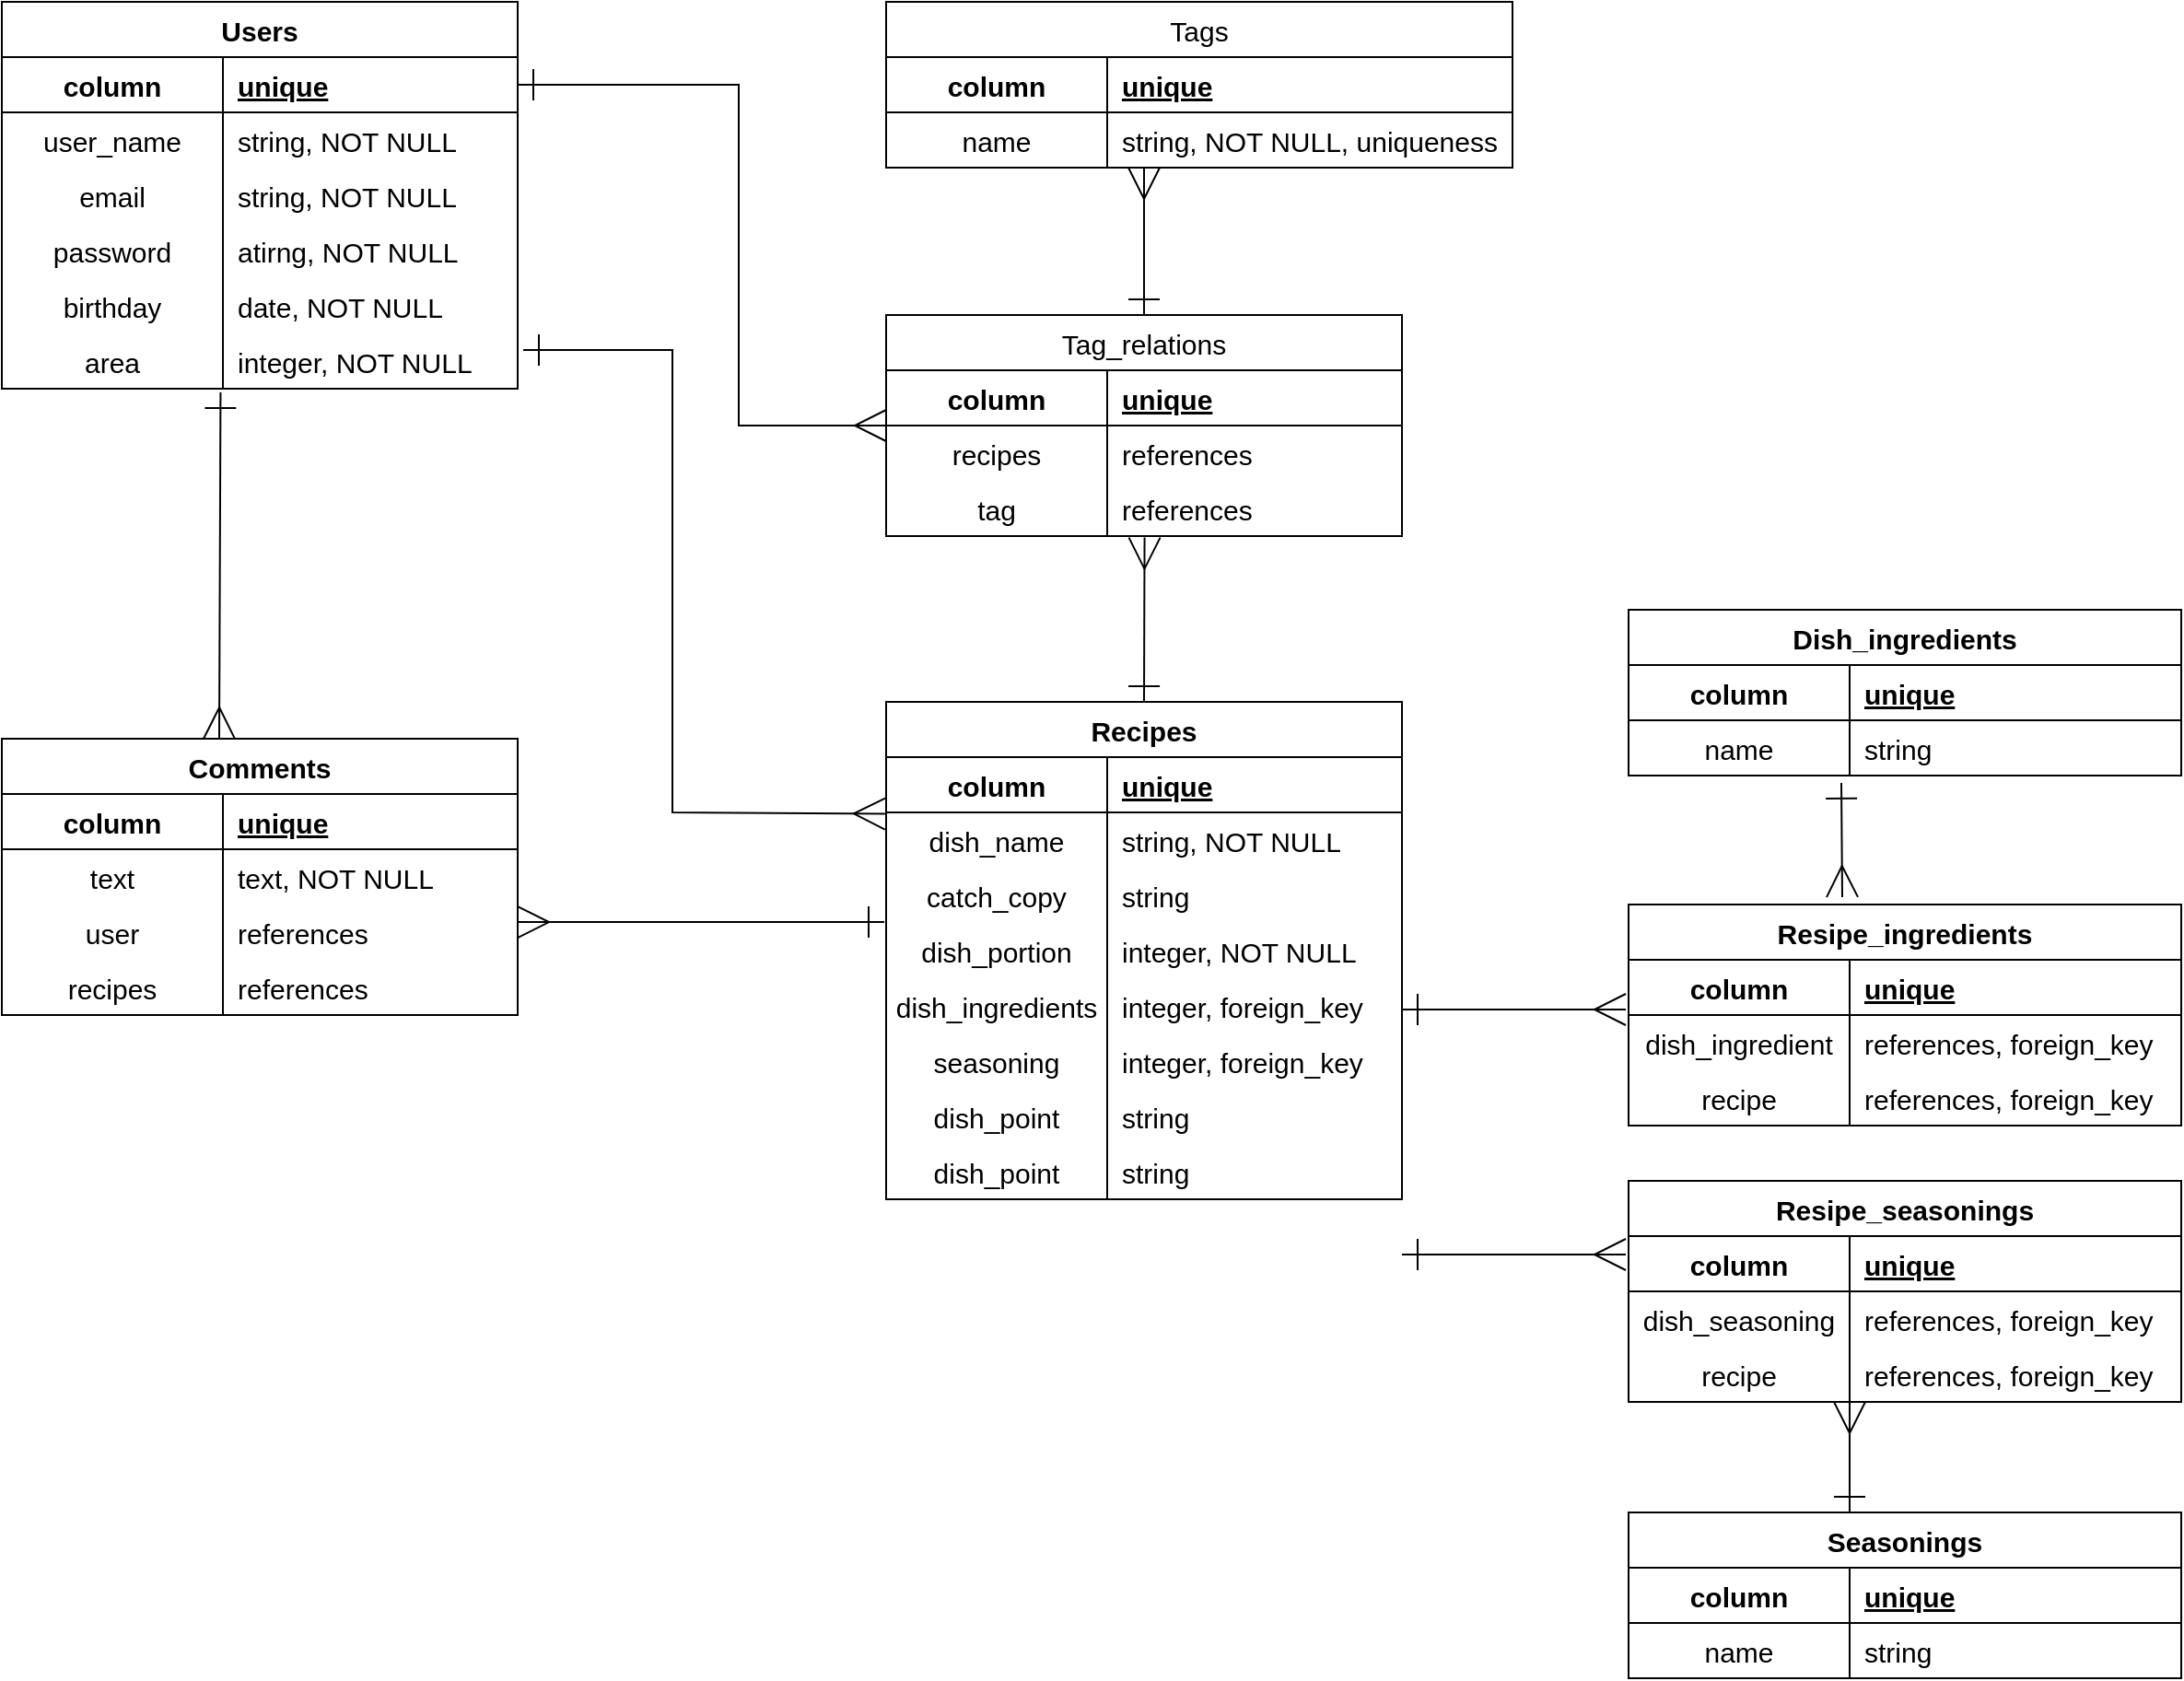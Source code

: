 <mxfile version="14.2.4" type="embed">
    <diagram id="8XEzvzfk6UKBmJ3J6BG-" name="ページ1">
        <mxGraphModel dx="1563" dy="1021" grid="1" gridSize="10" guides="1" tooltips="1" connect="1" arrows="1" fold="1" page="1" pageScale="1" pageWidth="827" pageHeight="1169" math="0" shadow="0">
            <root>
                <mxCell id="0"/>
                <mxCell id="1" parent="0"/>
                <mxCell id="2" value="Users" style="shape=table;startSize=30;container=1;collapsible=1;childLayout=tableLayout;fixedRows=1;rowLines=0;fontStyle=1;align=center;resizeLast=1;fontSize=15;" parent="1" vertex="1">
                    <mxGeometry x="7" y="50" width="280" height="210" as="geometry">
                        <mxRectangle y="40" width="60" height="30" as="alternateBounds"/>
                    </mxGeometry>
                </mxCell>
                <mxCell id="3" value="" style="shape=partialRectangle;collapsible=0;dropTarget=0;pointerEvents=0;fillColor=none;top=0;left=0;bottom=1;right=0;points=[[0,0.5],[1,0.5]];portConstraint=eastwest;" parent="2" vertex="1">
                    <mxGeometry y="30" width="280" height="30" as="geometry"/>
                </mxCell>
                <mxCell id="4" value="column" style="shape=partialRectangle;connectable=0;fillColor=none;top=0;left=0;bottom=0;right=0;fontStyle=1;overflow=hidden;fontSize=15;" parent="3" vertex="1">
                    <mxGeometry width="120" height="30" as="geometry"/>
                </mxCell>
                <mxCell id="5" value="unique" style="shape=partialRectangle;connectable=0;fillColor=none;top=0;left=0;bottom=0;right=0;align=left;spacingLeft=6;fontStyle=5;overflow=hidden;fontSize=15;" parent="3" vertex="1">
                    <mxGeometry x="120" width="160" height="30" as="geometry"/>
                </mxCell>
                <mxCell id="9" value="" style="shape=partialRectangle;collapsible=0;dropTarget=0;pointerEvents=0;fillColor=none;top=0;left=0;bottom=0;right=0;points=[[0,0.5],[1,0.5]];portConstraint=eastwest;" parent="2" vertex="1">
                    <mxGeometry y="60" width="280" height="30" as="geometry"/>
                </mxCell>
                <mxCell id="10" value="user_name" style="shape=partialRectangle;connectable=0;fillColor=none;top=0;left=0;bottom=0;right=0;editable=1;overflow=hidden;fontSize=15;labelPosition=center;verticalLabelPosition=middle;align=center;verticalAlign=middle;" parent="9" vertex="1">
                    <mxGeometry width="120" height="30" as="geometry"/>
                </mxCell>
                <mxCell id="11" value="string, NOT NULL" style="shape=partialRectangle;connectable=0;fillColor=none;top=0;left=0;bottom=0;right=0;align=left;spacingLeft=6;overflow=hidden;fontSize=15;" parent="9" vertex="1">
                    <mxGeometry x="120" width="160" height="30" as="geometry"/>
                </mxCell>
                <mxCell id="12" value="" style="shape=partialRectangle;collapsible=0;dropTarget=0;pointerEvents=0;fillColor=none;top=0;left=0;bottom=0;right=0;points=[[0,0.5],[1,0.5]];portConstraint=eastwest;" parent="2" vertex="1">
                    <mxGeometry y="90" width="280" height="30" as="geometry"/>
                </mxCell>
                <mxCell id="13" value="email" style="shape=partialRectangle;connectable=0;fillColor=none;top=0;left=0;bottom=0;right=0;editable=1;overflow=hidden;fontSize=15;labelPosition=center;verticalLabelPosition=middle;align=center;verticalAlign=middle;" parent="12" vertex="1">
                    <mxGeometry width="120" height="30" as="geometry"/>
                </mxCell>
                <mxCell id="14" value="string, NOT NULL" style="shape=partialRectangle;connectable=0;fillColor=none;top=0;left=0;bottom=0;right=0;align=left;spacingLeft=6;overflow=hidden;fontSize=15;" parent="12" vertex="1">
                    <mxGeometry x="120" width="160" height="30" as="geometry"/>
                </mxCell>
                <mxCell id="6" value="" style="shape=partialRectangle;collapsible=0;dropTarget=0;pointerEvents=0;fillColor=none;top=0;left=0;bottom=0;right=0;points=[[0,0.5],[1,0.5]];portConstraint=eastwest;" parent="2" vertex="1">
                    <mxGeometry y="120" width="280" height="30" as="geometry"/>
                </mxCell>
                <mxCell id="7" value="password" style="shape=partialRectangle;connectable=0;fillColor=none;top=0;left=0;bottom=0;right=0;editable=1;overflow=hidden;fontSize=15;labelPosition=center;verticalLabelPosition=middle;align=center;verticalAlign=middle;" parent="6" vertex="1">
                    <mxGeometry width="120" height="30" as="geometry"/>
                </mxCell>
                <mxCell id="8" value="atirng, NOT NULL" style="shape=partialRectangle;connectable=0;fillColor=none;top=0;left=0;bottom=0;right=0;align=left;spacingLeft=6;overflow=hidden;fontSize=15;" parent="6" vertex="1">
                    <mxGeometry x="120" width="160" height="30" as="geometry"/>
                </mxCell>
                <mxCell id="35" value="" style="shape=partialRectangle;collapsible=0;dropTarget=0;pointerEvents=0;fillColor=none;top=0;left=0;bottom=0;right=0;points=[[0,0.5],[1,0.5]];portConstraint=eastwest;" parent="2" vertex="1">
                    <mxGeometry y="150" width="280" height="30" as="geometry"/>
                </mxCell>
                <mxCell id="36" value="birthday" style="shape=partialRectangle;connectable=0;fillColor=none;top=0;left=0;bottom=0;right=0;editable=1;overflow=hidden;fontSize=15;labelPosition=center;verticalLabelPosition=middle;align=center;verticalAlign=middle;" parent="35" vertex="1">
                    <mxGeometry width="120" height="30" as="geometry"/>
                </mxCell>
                <mxCell id="37" value="date, NOT NULL" style="shape=partialRectangle;connectable=0;fillColor=none;top=0;left=0;bottom=0;right=0;align=left;spacingLeft=6;overflow=hidden;fontSize=15;" parent="35" vertex="1">
                    <mxGeometry x="120" width="160" height="30" as="geometry"/>
                </mxCell>
                <mxCell id="41" value="" style="shape=partialRectangle;collapsible=0;dropTarget=0;pointerEvents=0;fillColor=none;top=0;left=0;bottom=0;right=0;points=[[0,0.5],[1,0.5]];portConstraint=eastwest;" parent="2" vertex="1">
                    <mxGeometry y="180" width="280" height="30" as="geometry"/>
                </mxCell>
                <mxCell id="42" value="area" style="shape=partialRectangle;connectable=0;fillColor=none;top=0;left=0;bottom=0;right=0;editable=1;overflow=hidden;fontSize=15;labelPosition=center;verticalLabelPosition=middle;align=center;verticalAlign=middle;" parent="41" vertex="1">
                    <mxGeometry width="120" height="30" as="geometry"/>
                </mxCell>
                <mxCell id="43" value="integer, NOT NULL" style="shape=partialRectangle;connectable=0;fillColor=none;top=0;left=0;bottom=0;right=0;align=left;spacingLeft=6;overflow=hidden;fontSize=15;" parent="41" vertex="1">
                    <mxGeometry x="120" width="160" height="30" as="geometry"/>
                </mxCell>
                <mxCell id="44" value="Recipes" style="shape=table;startSize=30;container=1;collapsible=1;childLayout=tableLayout;fixedRows=1;rowLines=0;fontStyle=1;align=center;resizeLast=1;fontSize=15;" parent="1" vertex="1">
                    <mxGeometry x="487" y="430" width="280" height="270" as="geometry">
                        <mxRectangle y="40" width="60" height="30" as="alternateBounds"/>
                    </mxGeometry>
                </mxCell>
                <mxCell id="45" value="" style="shape=partialRectangle;collapsible=0;dropTarget=0;pointerEvents=0;fillColor=none;top=0;left=0;bottom=1;right=0;points=[[0,0.5],[1,0.5]];portConstraint=eastwest;" parent="44" vertex="1">
                    <mxGeometry y="30" width="280" height="30" as="geometry"/>
                </mxCell>
                <mxCell id="46" value="column" style="shape=partialRectangle;connectable=0;fillColor=none;top=0;left=0;bottom=0;right=0;fontStyle=1;overflow=hidden;fontSize=15;" parent="45" vertex="1">
                    <mxGeometry width="120" height="30" as="geometry"/>
                </mxCell>
                <mxCell id="47" value="unique" style="shape=partialRectangle;connectable=0;fillColor=none;top=0;left=0;bottom=0;right=0;align=left;spacingLeft=6;fontStyle=5;overflow=hidden;fontSize=15;" parent="45" vertex="1">
                    <mxGeometry x="120" width="160" height="30" as="geometry"/>
                </mxCell>
                <mxCell id="48" value="" style="shape=partialRectangle;collapsible=0;dropTarget=0;pointerEvents=0;fillColor=none;top=0;left=0;bottom=0;right=0;points=[[0,0.5],[1,0.5]];portConstraint=eastwest;" parent="44" vertex="1">
                    <mxGeometry y="60" width="280" height="30" as="geometry"/>
                </mxCell>
                <mxCell id="49" value="dish_name" style="shape=partialRectangle;connectable=0;fillColor=none;top=0;left=0;bottom=0;right=0;editable=1;overflow=hidden;fontSize=15;labelPosition=center;verticalLabelPosition=middle;align=center;verticalAlign=middle;" parent="48" vertex="1">
                    <mxGeometry width="120" height="30" as="geometry"/>
                </mxCell>
                <mxCell id="50" value="string, NOT NULL" style="shape=partialRectangle;connectable=0;fillColor=none;top=0;left=0;bottom=0;right=0;align=left;spacingLeft=6;overflow=hidden;fontSize=15;" parent="48" vertex="1">
                    <mxGeometry x="120" width="160" height="30" as="geometry"/>
                </mxCell>
                <mxCell id="51" value="" style="shape=partialRectangle;collapsible=0;dropTarget=0;pointerEvents=0;fillColor=none;top=0;left=0;bottom=0;right=0;points=[[0,0.5],[1,0.5]];portConstraint=eastwest;" parent="44" vertex="1">
                    <mxGeometry y="90" width="280" height="30" as="geometry"/>
                </mxCell>
                <mxCell id="52" value="catch_copy" style="shape=partialRectangle;connectable=0;fillColor=none;top=0;left=0;bottom=0;right=0;editable=1;overflow=hidden;fontSize=15;labelPosition=center;verticalLabelPosition=middle;align=center;verticalAlign=middle;" parent="51" vertex="1">
                    <mxGeometry width="120" height="30" as="geometry"/>
                </mxCell>
                <mxCell id="53" value="string" style="shape=partialRectangle;connectable=0;fillColor=none;top=0;left=0;bottom=0;right=0;align=left;spacingLeft=6;overflow=hidden;fontSize=15;" parent="51" vertex="1">
                    <mxGeometry x="120" width="160" height="30" as="geometry"/>
                </mxCell>
                <mxCell id="54" value="" style="shape=partialRectangle;collapsible=0;dropTarget=0;pointerEvents=0;fillColor=none;top=0;left=0;bottom=0;right=0;points=[[0,0.5],[1,0.5]];portConstraint=eastwest;" parent="44" vertex="1">
                    <mxGeometry y="120" width="280" height="30" as="geometry"/>
                </mxCell>
                <mxCell id="55" value="dish_portion" style="shape=partialRectangle;connectable=0;fillColor=none;top=0;left=0;bottom=0;right=0;editable=1;overflow=hidden;fontSize=15;labelPosition=center;verticalLabelPosition=middle;align=center;verticalAlign=middle;" parent="54" vertex="1">
                    <mxGeometry width="120" height="30" as="geometry"/>
                </mxCell>
                <mxCell id="56" value="integer, NOT NULL" style="shape=partialRectangle;connectable=0;fillColor=none;top=0;left=0;bottom=0;right=0;align=left;spacingLeft=6;overflow=hidden;fontSize=15;" parent="54" vertex="1">
                    <mxGeometry x="120" width="160" height="30" as="geometry"/>
                </mxCell>
                <mxCell id="57" value="" style="shape=partialRectangle;collapsible=0;dropTarget=0;pointerEvents=0;fillColor=none;top=0;left=0;bottom=0;right=0;points=[[0,0.5],[1,0.5]];portConstraint=eastwest;" parent="44" vertex="1">
                    <mxGeometry y="150" width="280" height="30" as="geometry"/>
                </mxCell>
                <mxCell id="58" value="dish_ingredients" style="shape=partialRectangle;connectable=0;fillColor=none;top=0;left=0;bottom=0;right=0;editable=1;overflow=hidden;fontSize=15;labelPosition=center;verticalLabelPosition=middle;align=center;verticalAlign=middle;" parent="57" vertex="1">
                    <mxGeometry width="120" height="30" as="geometry"/>
                </mxCell>
                <mxCell id="59" value="integer, foreign_key" style="shape=partialRectangle;connectable=0;fillColor=none;top=0;left=0;bottom=0;right=0;align=left;spacingLeft=6;overflow=hidden;fontSize=15;" parent="57" vertex="1">
                    <mxGeometry x="120" width="160" height="30" as="geometry"/>
                </mxCell>
                <mxCell id="60" value="" style="shape=partialRectangle;collapsible=0;dropTarget=0;pointerEvents=0;fillColor=none;top=0;left=0;bottom=0;right=0;points=[[0,0.5],[1,0.5]];portConstraint=eastwest;" parent="44" vertex="1">
                    <mxGeometry y="180" width="280" height="30" as="geometry"/>
                </mxCell>
                <mxCell id="61" value="seasoning" style="shape=partialRectangle;connectable=0;fillColor=none;top=0;left=0;bottom=0;right=0;editable=1;overflow=hidden;fontSize=15;labelPosition=center;verticalLabelPosition=middle;align=center;verticalAlign=middle;" parent="60" vertex="1">
                    <mxGeometry width="120" height="30" as="geometry"/>
                </mxCell>
                <mxCell id="62" value="integer, foreign_key" style="shape=partialRectangle;connectable=0;fillColor=none;top=0;left=0;bottom=0;right=0;align=left;spacingLeft=6;overflow=hidden;fontSize=15;" parent="60" vertex="1">
                    <mxGeometry x="120" width="160" height="30" as="geometry"/>
                </mxCell>
                <mxCell id="63" value="" style="shape=partialRectangle;collapsible=0;dropTarget=0;pointerEvents=0;fillColor=none;top=0;left=0;bottom=0;right=0;points=[[0,0.5],[1,0.5]];portConstraint=eastwest;" parent="44" vertex="1">
                    <mxGeometry y="210" width="280" height="30" as="geometry"/>
                </mxCell>
                <mxCell id="64" value="dish_point" style="shape=partialRectangle;connectable=0;fillColor=none;top=0;left=0;bottom=0;right=0;editable=1;overflow=hidden;fontSize=15;labelPosition=center;verticalLabelPosition=middle;align=center;verticalAlign=middle;" parent="63" vertex="1">
                    <mxGeometry width="120" height="30" as="geometry"/>
                </mxCell>
                <mxCell id="65" value="string" style="shape=partialRectangle;connectable=0;fillColor=none;top=0;left=0;bottom=0;right=0;align=left;spacingLeft=6;overflow=hidden;fontSize=15;" parent="63" vertex="1">
                    <mxGeometry x="120" width="160" height="30" as="geometry"/>
                </mxCell>
                <mxCell id="213" value="" style="shape=partialRectangle;collapsible=0;dropTarget=0;pointerEvents=0;fillColor=none;top=0;left=0;bottom=0;right=0;points=[[0,0.5],[1,0.5]];portConstraint=eastwest;" vertex="1" parent="44">
                    <mxGeometry y="240" width="280" height="30" as="geometry"/>
                </mxCell>
                <mxCell id="214" value="dish_point" style="shape=partialRectangle;connectable=0;fillColor=none;top=0;left=0;bottom=0;right=0;editable=1;overflow=hidden;fontSize=15;labelPosition=center;verticalLabelPosition=middle;align=center;verticalAlign=middle;" vertex="1" parent="213">
                    <mxGeometry width="120" height="30" as="geometry"/>
                </mxCell>
                <mxCell id="215" value="string" style="shape=partialRectangle;connectable=0;fillColor=none;top=0;left=0;bottom=0;right=0;align=left;spacingLeft=6;overflow=hidden;fontSize=15;" vertex="1" parent="213">
                    <mxGeometry x="120" width="160" height="30" as="geometry"/>
                </mxCell>
                <mxCell id="66" value="Comments" style="shape=table;startSize=30;container=1;collapsible=1;childLayout=tableLayout;fixedRows=1;rowLines=0;fontStyle=1;align=center;resizeLast=1;fontSize=15;" parent="1" vertex="1">
                    <mxGeometry x="7" y="450" width="280" height="150" as="geometry">
                        <mxRectangle y="40" width="60" height="30" as="alternateBounds"/>
                    </mxGeometry>
                </mxCell>
                <mxCell id="67" value="" style="shape=partialRectangle;collapsible=0;dropTarget=0;pointerEvents=0;fillColor=none;top=0;left=0;bottom=1;right=0;points=[[0,0.5],[1,0.5]];portConstraint=eastwest;" parent="66" vertex="1">
                    <mxGeometry y="30" width="280" height="30" as="geometry"/>
                </mxCell>
                <mxCell id="68" value="column" style="shape=partialRectangle;connectable=0;fillColor=none;top=0;left=0;bottom=0;right=0;fontStyle=1;overflow=hidden;fontSize=15;" parent="67" vertex="1">
                    <mxGeometry width="120" height="30" as="geometry"/>
                </mxCell>
                <mxCell id="69" value="unique" style="shape=partialRectangle;connectable=0;fillColor=none;top=0;left=0;bottom=0;right=0;align=left;spacingLeft=6;fontStyle=5;overflow=hidden;fontSize=15;" parent="67" vertex="1">
                    <mxGeometry x="120" width="160" height="30" as="geometry"/>
                </mxCell>
                <mxCell id="70" value="" style="shape=partialRectangle;collapsible=0;dropTarget=0;pointerEvents=0;fillColor=none;top=0;left=0;bottom=0;right=0;points=[[0,0.5],[1,0.5]];portConstraint=eastwest;" parent="66" vertex="1">
                    <mxGeometry y="60" width="280" height="30" as="geometry"/>
                </mxCell>
                <mxCell id="71" value="text" style="shape=partialRectangle;connectable=0;fillColor=none;top=0;left=0;bottom=0;right=0;editable=1;overflow=hidden;fontSize=15;labelPosition=center;verticalLabelPosition=middle;align=center;verticalAlign=middle;" parent="70" vertex="1">
                    <mxGeometry width="120" height="30" as="geometry"/>
                </mxCell>
                <mxCell id="72" value="text, NOT NULL" style="shape=partialRectangle;connectable=0;fillColor=none;top=0;left=0;bottom=0;right=0;align=left;spacingLeft=6;overflow=hidden;fontSize=15;" parent="70" vertex="1">
                    <mxGeometry x="120" width="160" height="30" as="geometry"/>
                </mxCell>
                <mxCell id="73" value="" style="shape=partialRectangle;collapsible=0;dropTarget=0;pointerEvents=0;fillColor=none;top=0;left=0;bottom=0;right=0;points=[[0,0.5],[1,0.5]];portConstraint=eastwest;" parent="66" vertex="1">
                    <mxGeometry y="90" width="280" height="30" as="geometry"/>
                </mxCell>
                <mxCell id="74" value="user" style="shape=partialRectangle;connectable=0;fillColor=none;top=0;left=0;bottom=0;right=0;editable=1;overflow=hidden;fontSize=15;labelPosition=center;verticalLabelPosition=middle;align=center;verticalAlign=middle;" parent="73" vertex="1">
                    <mxGeometry width="120" height="30" as="geometry"/>
                </mxCell>
                <mxCell id="75" value="references" style="shape=partialRectangle;connectable=0;fillColor=none;top=0;left=0;bottom=0;right=0;align=left;spacingLeft=6;overflow=hidden;fontSize=15;" parent="73" vertex="1">
                    <mxGeometry x="120" width="160" height="30" as="geometry"/>
                </mxCell>
                <mxCell id="76" value="" style="shape=partialRectangle;collapsible=0;dropTarget=0;pointerEvents=0;fillColor=none;top=0;left=0;bottom=0;right=0;points=[[0,0.5],[1,0.5]];portConstraint=eastwest;" parent="66" vertex="1">
                    <mxGeometry y="120" width="280" height="30" as="geometry"/>
                </mxCell>
                <mxCell id="77" value="recipes" style="shape=partialRectangle;connectable=0;fillColor=none;top=0;left=0;bottom=0;right=0;editable=1;overflow=hidden;fontSize=15;labelPosition=center;verticalLabelPosition=middle;align=center;verticalAlign=middle;" parent="76" vertex="1">
                    <mxGeometry width="120" height="30" as="geometry"/>
                </mxCell>
                <mxCell id="78" value="references" style="shape=partialRectangle;connectable=0;fillColor=none;top=0;left=0;bottom=0;right=0;align=left;spacingLeft=6;overflow=hidden;fontSize=15;" parent="76" vertex="1">
                    <mxGeometry x="120" width="160" height="30" as="geometry"/>
                </mxCell>
                <mxCell id="88" value="Tag_relations" style="shape=table;startSize=30;container=1;collapsible=1;childLayout=tableLayout;fixedRows=1;rowLines=0;fontStyle=0;align=center;resizeLast=1;fontSize=15;" parent="1" vertex="1">
                    <mxGeometry x="487" y="220" width="280" height="120" as="geometry">
                        <mxRectangle y="40" width="60" height="30" as="alternateBounds"/>
                    </mxGeometry>
                </mxCell>
                <mxCell id="89" value="" style="shape=partialRectangle;collapsible=0;dropTarget=0;pointerEvents=0;fillColor=none;top=0;left=0;bottom=1;right=0;points=[[0,0.5],[1,0.5]];portConstraint=eastwest;" parent="88" vertex="1">
                    <mxGeometry y="30" width="280" height="30" as="geometry"/>
                </mxCell>
                <mxCell id="90" value="column" style="shape=partialRectangle;connectable=0;fillColor=none;top=0;left=0;bottom=0;right=0;fontStyle=1;overflow=hidden;fontSize=15;" parent="89" vertex="1">
                    <mxGeometry width="120" height="30" as="geometry"/>
                </mxCell>
                <mxCell id="91" value="unique" style="shape=partialRectangle;connectable=0;fillColor=none;top=0;left=0;bottom=0;right=0;align=left;spacingLeft=6;fontStyle=5;overflow=hidden;fontSize=15;" parent="89" vertex="1">
                    <mxGeometry x="120" width="160" height="30" as="geometry"/>
                </mxCell>
                <mxCell id="92" value="" style="shape=partialRectangle;collapsible=0;dropTarget=0;pointerEvents=0;fillColor=none;top=0;left=0;bottom=0;right=0;points=[[0,0.5],[1,0.5]];portConstraint=eastwest;" parent="88" vertex="1">
                    <mxGeometry y="60" width="280" height="30" as="geometry"/>
                </mxCell>
                <mxCell id="93" value="recipes" style="shape=partialRectangle;connectable=0;fillColor=none;top=0;left=0;bottom=0;right=0;editable=1;overflow=hidden;fontSize=15;labelPosition=center;verticalLabelPosition=middle;align=center;verticalAlign=middle;" parent="92" vertex="1">
                    <mxGeometry width="120" height="30" as="geometry"/>
                </mxCell>
                <mxCell id="94" value="references" style="shape=partialRectangle;connectable=0;fillColor=none;top=0;left=0;bottom=0;right=0;align=left;spacingLeft=6;overflow=hidden;fontSize=15;" parent="92" vertex="1">
                    <mxGeometry x="120" width="160" height="30" as="geometry"/>
                </mxCell>
                <mxCell id="95" value="" style="shape=partialRectangle;collapsible=0;dropTarget=0;pointerEvents=0;fillColor=none;top=0;left=0;bottom=0;right=0;points=[[0,0.5],[1,0.5]];portConstraint=eastwest;" parent="88" vertex="1">
                    <mxGeometry y="90" width="280" height="30" as="geometry"/>
                </mxCell>
                <mxCell id="96" value="tag" style="shape=partialRectangle;connectable=0;fillColor=none;top=0;left=0;bottom=0;right=0;editable=1;overflow=hidden;fontSize=15;labelPosition=center;verticalLabelPosition=middle;align=center;verticalAlign=middle;" parent="95" vertex="1">
                    <mxGeometry width="120" height="30" as="geometry"/>
                </mxCell>
                <mxCell id="97" value="references" style="shape=partialRectangle;connectable=0;fillColor=none;top=0;left=0;bottom=0;right=0;align=left;spacingLeft=6;overflow=hidden;fontSize=15;" parent="95" vertex="1">
                    <mxGeometry x="120" width="160" height="30" as="geometry"/>
                </mxCell>
                <mxCell id="115" style="edgeStyle=none;rounded=0;orthogonalLoop=1;jettySize=auto;html=1;entryX=0;entryY=0.5;entryDx=0;entryDy=0;startArrow=ERone;startFill=0;startSize=15;endArrow=ERmany;endFill=0;endSize=15;fontSize=15;" parent="88" source="88" target="89" edge="1">
                    <mxGeometry relative="1" as="geometry"/>
                </mxCell>
                <mxCell id="101" value="Tags" style="shape=table;startSize=30;container=1;collapsible=1;childLayout=tableLayout;fixedRows=1;rowLines=0;fontStyle=0;align=center;resizeLast=1;fontSize=15;" parent="1" vertex="1">
                    <mxGeometry x="487" y="50" width="340" height="90" as="geometry">
                        <mxRectangle y="40" width="60" height="30" as="alternateBounds"/>
                    </mxGeometry>
                </mxCell>
                <mxCell id="102" value="" style="shape=partialRectangle;collapsible=0;dropTarget=0;pointerEvents=0;fillColor=none;top=0;left=0;bottom=1;right=0;points=[[0,0.5],[1,0.5]];portConstraint=eastwest;" parent="101" vertex="1">
                    <mxGeometry y="30" width="340" height="30" as="geometry"/>
                </mxCell>
                <mxCell id="103" value="column" style="shape=partialRectangle;connectable=0;fillColor=none;top=0;left=0;bottom=0;right=0;fontStyle=1;overflow=hidden;fontSize=15;" parent="102" vertex="1">
                    <mxGeometry width="120" height="30" as="geometry"/>
                </mxCell>
                <mxCell id="104" value="unique" style="shape=partialRectangle;connectable=0;fillColor=none;top=0;left=0;bottom=0;right=0;align=left;spacingLeft=6;fontStyle=5;overflow=hidden;fontSize=15;" parent="102" vertex="1">
                    <mxGeometry x="120" width="220" height="30" as="geometry"/>
                </mxCell>
                <mxCell id="105" value="" style="shape=partialRectangle;collapsible=0;dropTarget=0;pointerEvents=0;fillColor=none;top=0;left=0;bottom=0;right=0;points=[[0,0.5],[1,0.5]];portConstraint=eastwest;" parent="101" vertex="1">
                    <mxGeometry y="60" width="340" height="30" as="geometry"/>
                </mxCell>
                <mxCell id="106" value="name" style="shape=partialRectangle;connectable=0;fillColor=none;top=0;left=0;bottom=0;right=0;editable=1;overflow=hidden;fontSize=15;labelPosition=center;verticalLabelPosition=middle;align=center;verticalAlign=middle;" parent="105" vertex="1">
                    <mxGeometry width="120" height="30" as="geometry"/>
                </mxCell>
                <mxCell id="107" value="string, NOT NULL, uniqueness" style="shape=partialRectangle;connectable=0;fillColor=none;top=0;left=0;bottom=0;right=0;align=left;spacingLeft=6;overflow=hidden;fontSize=15;" parent="105" vertex="1">
                    <mxGeometry x="120" width="220" height="30" as="geometry"/>
                </mxCell>
                <mxCell id="112" style="edgeStyle=none;rounded=0;orthogonalLoop=1;jettySize=auto;html=1;exitX=1;exitY=0.5;exitDx=0;exitDy=0;fontSize=15;endSize=15;startSize=15;startArrow=ERone;startFill=0;endArrow=ERmany;endFill=0;entryX=0;entryY=0;entryDx=0;entryDy=0;entryPerimeter=0;" parent="1" source="3" target="92" edge="1">
                    <mxGeometry relative="1" as="geometry">
                        <mxPoint x="297" y="135" as="sourcePoint"/>
                        <mxPoint x="483" y="450" as="targetPoint"/>
                        <Array as="points">
                            <mxPoint x="407" y="95"/>
                            <mxPoint x="407" y="280"/>
                        </Array>
                    </mxGeometry>
                </mxCell>
                <mxCell id="116" style="edgeStyle=none;rounded=0;orthogonalLoop=1;jettySize=auto;html=1;fontSize=15;endSize=15;startSize=15;startArrow=ERone;startFill=0;endArrow=ERmany;endFill=0;exitX=0.424;exitY=1.067;exitDx=0;exitDy=0;exitPerimeter=0;" parent="1" source="41" edge="1">
                    <mxGeometry relative="1" as="geometry">
                        <mxPoint x="125" y="290" as="sourcePoint"/>
                        <mxPoint x="125" y="450" as="targetPoint"/>
                        <Array as="points"/>
                    </mxGeometry>
                </mxCell>
                <mxCell id="117" style="edgeStyle=none;rounded=0;orthogonalLoop=1;jettySize=auto;html=1;exitX=0.5;exitY=0;exitDx=0;exitDy=0;fontSize=15;endSize=15;startSize=15;startArrow=ERone;startFill=0;endArrow=ERmany;endFill=0;entryX=0.501;entryY=1.027;entryDx=0;entryDy=0;entryPerimeter=0;" parent="1" source="44" target="95" edge="1">
                    <mxGeometry relative="1" as="geometry">
                        <mxPoint x="529" y="340.01" as="sourcePoint"/>
                        <mxPoint x="627" y="370" as="targetPoint"/>
                        <Array as="points"/>
                    </mxGeometry>
                </mxCell>
                <mxCell id="118" style="edgeStyle=none;rounded=0;orthogonalLoop=1;jettySize=auto;html=1;fontSize=15;endSize=15;startSize=15;startArrow=ERmany;startFill=0;endArrow=ERone;endFill=0;entryX=0.5;entryY=0;entryDx=0;entryDy=0;" parent="1" target="88" edge="1">
                    <mxGeometry relative="1" as="geometry">
                        <mxPoint x="627" y="140" as="sourcePoint"/>
                        <mxPoint x="626.56" y="220" as="targetPoint"/>
                        <Array as="points"/>
                    </mxGeometry>
                </mxCell>
                <mxCell id="119" style="edgeStyle=none;rounded=0;orthogonalLoop=1;jettySize=auto;html=1;fontSize=15;endSize=15;startSize=15;startArrow=ERone;startFill=0;endArrow=ERmany;endFill=0;entryX=-0.002;entryY=0.027;entryDx=0;entryDy=0;entryPerimeter=0;" parent="1" target="48" edge="1">
                    <mxGeometry relative="1" as="geometry">
                        <mxPoint x="290" y="239" as="sourcePoint"/>
                        <mxPoint x="487" y="380" as="targetPoint"/>
                        <Array as="points">
                            <mxPoint x="371" y="239"/>
                            <mxPoint x="371" y="490"/>
                        </Array>
                    </mxGeometry>
                </mxCell>
                <mxCell id="120" style="edgeStyle=none;rounded=0;orthogonalLoop=1;jettySize=auto;html=1;fontSize=15;endSize=15;startSize=15;startArrow=ERone;startFill=0;endArrow=ERmany;endFill=0;" parent="1" edge="1">
                    <mxGeometry relative="1" as="geometry">
                        <mxPoint x="486" y="549.5" as="sourcePoint"/>
                        <mxPoint x="287" y="549.51" as="targetPoint"/>
                        <Array as="points">
                            <mxPoint x="367" y="549.5"/>
                        </Array>
                    </mxGeometry>
                </mxCell>
                <mxCell id="167" value="Dish_ingredients" style="shape=table;startSize=30;container=1;collapsible=1;childLayout=tableLayout;fixedRows=1;rowLines=0;fontStyle=1;align=center;resizeLast=1;fontSize=15;" parent="1" vertex="1">
                    <mxGeometry x="890" y="380" width="300" height="90" as="geometry">
                        <mxRectangle y="40" width="60" height="30" as="alternateBounds"/>
                    </mxGeometry>
                </mxCell>
                <mxCell id="168" value="" style="shape=partialRectangle;collapsible=0;dropTarget=0;pointerEvents=0;fillColor=none;top=0;left=0;bottom=1;right=0;points=[[0,0.5],[1,0.5]];portConstraint=eastwest;" parent="167" vertex="1">
                    <mxGeometry y="30" width="300" height="30" as="geometry"/>
                </mxCell>
                <mxCell id="169" value="column" style="shape=partialRectangle;connectable=0;fillColor=none;top=0;left=0;bottom=0;right=0;fontStyle=1;overflow=hidden;fontSize=15;" parent="168" vertex="1">
                    <mxGeometry width="120" height="30" as="geometry"/>
                </mxCell>
                <mxCell id="170" value="unique" style="shape=partialRectangle;connectable=0;fillColor=none;top=0;left=0;bottom=0;right=0;align=left;spacingLeft=6;fontStyle=5;overflow=hidden;fontSize=15;" parent="168" vertex="1">
                    <mxGeometry x="120" width="180" height="30" as="geometry"/>
                </mxCell>
                <mxCell id="171" value="" style="shape=partialRectangle;collapsible=0;dropTarget=0;pointerEvents=0;fillColor=none;top=0;left=0;bottom=0;right=0;points=[[0,0.5],[1,0.5]];portConstraint=eastwest;" parent="167" vertex="1">
                    <mxGeometry y="60" width="300" height="30" as="geometry"/>
                </mxCell>
                <mxCell id="172" value="name" style="shape=partialRectangle;connectable=0;fillColor=none;top=0;left=0;bottom=0;right=0;editable=1;overflow=hidden;fontSize=15;labelPosition=center;verticalLabelPosition=middle;align=center;verticalAlign=middle;" parent="171" vertex="1">
                    <mxGeometry width="120" height="30" as="geometry"/>
                </mxCell>
                <mxCell id="173" value="string" style="shape=partialRectangle;connectable=0;fillColor=none;top=0;left=0;bottom=0;right=0;align=left;spacingLeft=6;overflow=hidden;fontSize=15;" parent="171" vertex="1">
                    <mxGeometry x="120" width="180" height="30" as="geometry"/>
                </mxCell>
                <mxCell id="180" value="Seasonings" style="shape=table;startSize=30;container=1;collapsible=1;childLayout=tableLayout;fixedRows=1;rowLines=0;fontStyle=1;align=center;resizeLast=1;fontSize=15;" parent="1" vertex="1">
                    <mxGeometry x="890" y="870" width="300" height="90" as="geometry">
                        <mxRectangle y="40" width="60" height="30" as="alternateBounds"/>
                    </mxGeometry>
                </mxCell>
                <mxCell id="181" value="" style="shape=partialRectangle;collapsible=0;dropTarget=0;pointerEvents=0;fillColor=none;top=0;left=0;bottom=1;right=0;points=[[0,0.5],[1,0.5]];portConstraint=eastwest;" parent="180" vertex="1">
                    <mxGeometry y="30" width="300" height="30" as="geometry"/>
                </mxCell>
                <mxCell id="182" value="column" style="shape=partialRectangle;connectable=0;fillColor=none;top=0;left=0;bottom=0;right=0;fontStyle=1;overflow=hidden;fontSize=15;" parent="181" vertex="1">
                    <mxGeometry width="120" height="30" as="geometry"/>
                </mxCell>
                <mxCell id="183" value="unique" style="shape=partialRectangle;connectable=0;fillColor=none;top=0;left=0;bottom=0;right=0;align=left;spacingLeft=6;fontStyle=5;overflow=hidden;fontSize=15;" parent="181" vertex="1">
                    <mxGeometry x="120" width="180" height="30" as="geometry"/>
                </mxCell>
                <mxCell id="184" value="" style="shape=partialRectangle;collapsible=0;dropTarget=0;pointerEvents=0;fillColor=none;top=0;left=0;bottom=0;right=0;points=[[0,0.5],[1,0.5]];portConstraint=eastwest;" parent="180" vertex="1">
                    <mxGeometry y="60" width="300" height="30" as="geometry"/>
                </mxCell>
                <mxCell id="185" value="name" style="shape=partialRectangle;connectable=0;fillColor=none;top=0;left=0;bottom=0;right=0;editable=1;overflow=hidden;fontSize=15;labelPosition=center;verticalLabelPosition=middle;align=center;verticalAlign=middle;" parent="184" vertex="1">
                    <mxGeometry width="120" height="30" as="geometry"/>
                </mxCell>
                <mxCell id="186" value="string" style="shape=partialRectangle;connectable=0;fillColor=none;top=0;left=0;bottom=0;right=0;align=left;spacingLeft=6;overflow=hidden;fontSize=15;" parent="184" vertex="1">
                    <mxGeometry x="120" width="180" height="30" as="geometry"/>
                </mxCell>
                <mxCell id="187" value="Resipe_ingredients" style="shape=table;startSize=30;container=1;collapsible=1;childLayout=tableLayout;fixedRows=1;rowLines=0;fontStyle=1;align=center;resizeLast=1;fontSize=15;" parent="1" vertex="1">
                    <mxGeometry x="890" y="540" width="300" height="120" as="geometry">
                        <mxRectangle y="40" width="60" height="30" as="alternateBounds"/>
                    </mxGeometry>
                </mxCell>
                <mxCell id="188" value="" style="shape=partialRectangle;collapsible=0;dropTarget=0;pointerEvents=0;fillColor=none;top=0;left=0;bottom=1;right=0;points=[[0,0.5],[1,0.5]];portConstraint=eastwest;" parent="187" vertex="1">
                    <mxGeometry y="30" width="300" height="30" as="geometry"/>
                </mxCell>
                <mxCell id="189" value="column" style="shape=partialRectangle;connectable=0;fillColor=none;top=0;left=0;bottom=0;right=0;fontStyle=1;overflow=hidden;fontSize=15;" parent="188" vertex="1">
                    <mxGeometry width="120" height="30" as="geometry"/>
                </mxCell>
                <mxCell id="190" value="unique" style="shape=partialRectangle;connectable=0;fillColor=none;top=0;left=0;bottom=0;right=0;align=left;spacingLeft=6;fontStyle=5;overflow=hidden;fontSize=15;" parent="188" vertex="1">
                    <mxGeometry x="120" width="180" height="30" as="geometry"/>
                </mxCell>
                <mxCell id="191" value="" style="shape=partialRectangle;collapsible=0;dropTarget=0;pointerEvents=0;fillColor=none;top=0;left=0;bottom=0;right=0;points=[[0,0.5],[1,0.5]];portConstraint=eastwest;" parent="187" vertex="1">
                    <mxGeometry y="60" width="300" height="30" as="geometry"/>
                </mxCell>
                <mxCell id="192" value="dish_ingredient" style="shape=partialRectangle;connectable=0;fillColor=none;top=0;left=0;bottom=0;right=0;editable=1;overflow=hidden;fontSize=15;labelPosition=center;verticalLabelPosition=middle;align=center;verticalAlign=middle;" parent="191" vertex="1">
                    <mxGeometry width="120" height="30" as="geometry"/>
                </mxCell>
                <mxCell id="193" value="references, foreign_key" style="shape=partialRectangle;connectable=0;fillColor=none;top=0;left=0;bottom=0;right=0;align=left;spacingLeft=6;overflow=hidden;fontSize=15;" parent="191" vertex="1">
                    <mxGeometry x="120" width="180" height="30" as="geometry"/>
                </mxCell>
                <mxCell id="194" value="" style="shape=partialRectangle;collapsible=0;dropTarget=0;pointerEvents=0;fillColor=none;top=0;left=0;bottom=0;right=0;points=[[0,0.5],[1,0.5]];portConstraint=eastwest;" parent="187" vertex="1">
                    <mxGeometry y="90" width="300" height="30" as="geometry"/>
                </mxCell>
                <mxCell id="195" value="recipe" style="shape=partialRectangle;connectable=0;fillColor=none;top=0;left=0;bottom=0;right=0;editable=1;overflow=hidden;fontSize=15;labelPosition=center;verticalLabelPosition=middle;align=center;verticalAlign=middle;" parent="194" vertex="1">
                    <mxGeometry width="120" height="30" as="geometry"/>
                </mxCell>
                <mxCell id="196" value="references, foreign_key" style="shape=partialRectangle;connectable=0;fillColor=none;top=0;left=0;bottom=0;right=0;align=left;spacingLeft=6;overflow=hidden;fontSize=15;" parent="194" vertex="1">
                    <mxGeometry x="120" width="180" height="30" as="geometry"/>
                </mxCell>
                <mxCell id="197" value="Resipe_seasonings" style="shape=table;startSize=30;container=1;collapsible=1;childLayout=tableLayout;fixedRows=1;rowLines=0;fontStyle=1;align=center;resizeLast=1;fontSize=15;" parent="1" vertex="1">
                    <mxGeometry x="890" y="690" width="300" height="120" as="geometry">
                        <mxRectangle y="40" width="60" height="30" as="alternateBounds"/>
                    </mxGeometry>
                </mxCell>
                <mxCell id="198" value="" style="shape=partialRectangle;collapsible=0;dropTarget=0;pointerEvents=0;fillColor=none;top=0;left=0;bottom=1;right=0;points=[[0,0.5],[1,0.5]];portConstraint=eastwest;" parent="197" vertex="1">
                    <mxGeometry y="30" width="300" height="30" as="geometry"/>
                </mxCell>
                <mxCell id="199" value="column" style="shape=partialRectangle;connectable=0;fillColor=none;top=0;left=0;bottom=0;right=0;fontStyle=1;overflow=hidden;fontSize=15;" parent="198" vertex="1">
                    <mxGeometry width="120" height="30" as="geometry"/>
                </mxCell>
                <mxCell id="200" value="unique" style="shape=partialRectangle;connectable=0;fillColor=none;top=0;left=0;bottom=0;right=0;align=left;spacingLeft=6;fontStyle=5;overflow=hidden;fontSize=15;" parent="198" vertex="1">
                    <mxGeometry x="120" width="180" height="30" as="geometry"/>
                </mxCell>
                <mxCell id="201" value="" style="shape=partialRectangle;collapsible=0;dropTarget=0;pointerEvents=0;fillColor=none;top=0;left=0;bottom=0;right=0;points=[[0,0.5],[1,0.5]];portConstraint=eastwest;" parent="197" vertex="1">
                    <mxGeometry y="60" width="300" height="30" as="geometry"/>
                </mxCell>
                <mxCell id="202" value="dish_seasoning" style="shape=partialRectangle;connectable=0;fillColor=none;top=0;left=0;bottom=0;right=0;editable=1;overflow=hidden;fontSize=15;labelPosition=center;verticalLabelPosition=middle;align=center;verticalAlign=middle;" parent="201" vertex="1">
                    <mxGeometry width="120" height="30" as="geometry"/>
                </mxCell>
                <mxCell id="203" value="references, foreign_key" style="shape=partialRectangle;connectable=0;fillColor=none;top=0;left=0;bottom=0;right=0;align=left;spacingLeft=6;overflow=hidden;fontSize=15;" parent="201" vertex="1">
                    <mxGeometry x="120" width="180" height="30" as="geometry"/>
                </mxCell>
                <mxCell id="204" value="" style="shape=partialRectangle;collapsible=0;dropTarget=0;pointerEvents=0;fillColor=none;top=0;left=0;bottom=0;right=0;points=[[0,0.5],[1,0.5]];portConstraint=eastwest;" parent="197" vertex="1">
                    <mxGeometry y="90" width="300" height="30" as="geometry"/>
                </mxCell>
                <mxCell id="205" value="recipe" style="shape=partialRectangle;connectable=0;fillColor=none;top=0;left=0;bottom=0;right=0;editable=1;overflow=hidden;fontSize=15;labelPosition=center;verticalLabelPosition=middle;align=center;verticalAlign=middle;" parent="204" vertex="1">
                    <mxGeometry width="120" height="30" as="geometry"/>
                </mxCell>
                <mxCell id="206" value="references, foreign_key" style="shape=partialRectangle;connectable=0;fillColor=none;top=0;left=0;bottom=0;right=0;align=left;spacingLeft=6;overflow=hidden;fontSize=15;" parent="204" vertex="1">
                    <mxGeometry x="120" width="180" height="30" as="geometry"/>
                </mxCell>
                <mxCell id="208" style="edgeStyle=none;rounded=0;orthogonalLoop=1;jettySize=auto;html=1;fontSize=15;endSize=15;startSize=15;startArrow=ERone;startFill=0;endArrow=ERmany;endFill=0;entryX=-0.005;entryY=0.9;entryDx=0;entryDy=0;entryPerimeter=0;" parent="1" target="188" edge="1">
                    <mxGeometry relative="1" as="geometry">
                        <mxPoint x="767" y="597" as="sourcePoint"/>
                        <mxPoint x="963.44" y="841.81" as="targetPoint"/>
                    </mxGeometry>
                </mxCell>
                <mxCell id="209" style="edgeStyle=none;rounded=0;orthogonalLoop=1;jettySize=auto;html=1;fontSize=15;endSize=15;startSize=15;startArrow=ERone;startFill=0;endArrow=ERmany;endFill=0;exitX=0.385;exitY=1.133;exitDx=0;exitDy=0;exitPerimeter=0;" parent="1" source="171" edge="1">
                    <mxGeometry relative="1" as="geometry">
                        <mxPoint x="950" y="520" as="sourcePoint"/>
                        <mxPoint x="1006" y="536" as="targetPoint"/>
                    </mxGeometry>
                </mxCell>
                <mxCell id="211" style="edgeStyle=none;rounded=0;orthogonalLoop=1;jettySize=auto;html=1;fontSize=15;endSize=15;startSize=15;startArrow=ERone;startFill=0;endArrow=ERmany;endFill=0;" parent="1" edge="1">
                    <mxGeometry relative="1" as="geometry">
                        <mxPoint x="1010" y="870" as="sourcePoint"/>
                        <mxPoint x="1010" y="810" as="targetPoint"/>
                    </mxGeometry>
                </mxCell>
                <mxCell id="212" style="edgeStyle=none;rounded=0;orthogonalLoop=1;jettySize=auto;html=1;fontSize=15;endSize=15;startSize=15;startArrow=ERone;startFill=0;endArrow=ERmany;endFill=0;entryX=-0.005;entryY=0.9;entryDx=0;entryDy=0;entryPerimeter=0;" parent="1" edge="1">
                    <mxGeometry relative="1" as="geometry">
                        <mxPoint x="767" y="730" as="sourcePoint"/>
                        <mxPoint x="888.5" y="730" as="targetPoint"/>
                    </mxGeometry>
                </mxCell>
            </root>
        </mxGraphModel>
    </diagram>
</mxfile>